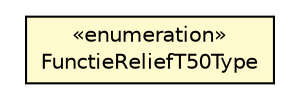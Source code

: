 #!/usr/local/bin/dot
#
# Class diagram 
# Generated by UMLGraph version R5_6-24-gf6e263 (http://www.umlgraph.org/)
#

digraph G {
	edge [fontname="Helvetica",fontsize=10,labelfontname="Helvetica",labelfontsize=10];
	node [fontname="Helvetica",fontsize=10,shape=plaintext];
	nodesep=0.25;
	ranksep=0.5;
	// nl.b3p.topnl.top50nl.FunctieReliefT50Type
	c16658 [label=<<table title="nl.b3p.topnl.top50nl.FunctieReliefT50Type" border="0" cellborder="1" cellspacing="0" cellpadding="2" port="p" bgcolor="lemonChiffon" href="./FunctieReliefT50Type.html">
		<tr><td><table border="0" cellspacing="0" cellpadding="1">
<tr><td align="center" balign="center"> &#171;enumeration&#187; </td></tr>
<tr><td align="center" balign="center"> FunctieReliefT50Type </td></tr>
		</table></td></tr>
		</table>>, URL="./FunctieReliefT50Type.html", fontname="Helvetica", fontcolor="black", fontsize=10.0];
}

